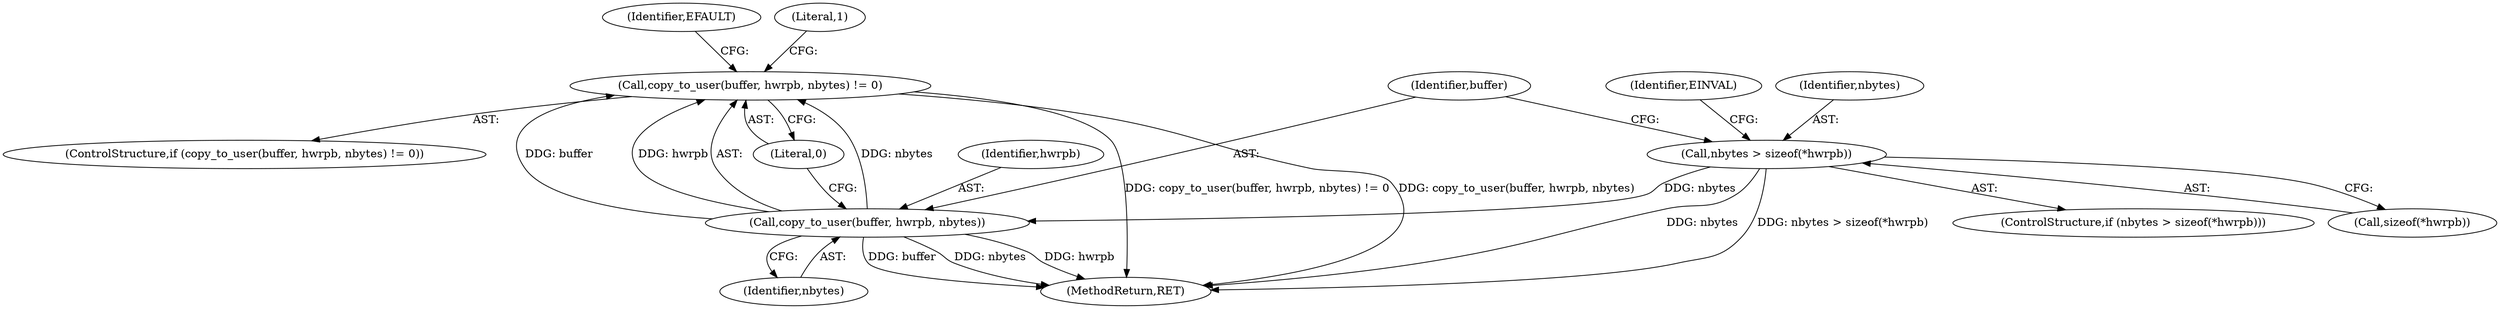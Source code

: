 digraph "0_linux_21c5977a836e399fc710ff2c5367845ed5c2527f_2@API" {
"1000223" [label="(Call,copy_to_user(buffer, hwrpb, nbytes) != 0)"];
"1000224" [label="(Call,copy_to_user(buffer, hwrpb, nbytes))"];
"1000214" [label="(Call,nbytes > sizeof(*hwrpb))"];
"1000215" [label="(Identifier,nbytes)"];
"1000222" [label="(ControlStructure,if (copy_to_user(buffer, hwrpb, nbytes) != 0))"];
"1000239" [label="(MethodReturn,RET)"];
"1000226" [label="(Identifier,hwrpb)"];
"1000225" [label="(Identifier,buffer)"];
"1000213" [label="(ControlStructure,if (nbytes > sizeof(*hwrpb)))"];
"1000231" [label="(Identifier,EFAULT)"];
"1000224" [label="(Call,copy_to_user(buffer, hwrpb, nbytes))"];
"1000214" [label="(Call,nbytes > sizeof(*hwrpb))"];
"1000221" [label="(Identifier,EINVAL)"];
"1000227" [label="(Identifier,nbytes)"];
"1000228" [label="(Literal,0)"];
"1000216" [label="(Call,sizeof(*hwrpb))"];
"1000233" [label="(Literal,1)"];
"1000223" [label="(Call,copy_to_user(buffer, hwrpb, nbytes) != 0)"];
"1000223" -> "1000222"  [label="AST: "];
"1000223" -> "1000228"  [label="CFG: "];
"1000224" -> "1000223"  [label="AST: "];
"1000228" -> "1000223"  [label="AST: "];
"1000231" -> "1000223"  [label="CFG: "];
"1000233" -> "1000223"  [label="CFG: "];
"1000223" -> "1000239"  [label="DDG: copy_to_user(buffer, hwrpb, nbytes) != 0"];
"1000223" -> "1000239"  [label="DDG: copy_to_user(buffer, hwrpb, nbytes)"];
"1000224" -> "1000223"  [label="DDG: buffer"];
"1000224" -> "1000223"  [label="DDG: hwrpb"];
"1000224" -> "1000223"  [label="DDG: nbytes"];
"1000224" -> "1000227"  [label="CFG: "];
"1000225" -> "1000224"  [label="AST: "];
"1000226" -> "1000224"  [label="AST: "];
"1000227" -> "1000224"  [label="AST: "];
"1000228" -> "1000224"  [label="CFG: "];
"1000224" -> "1000239"  [label="DDG: buffer"];
"1000224" -> "1000239"  [label="DDG: nbytes"];
"1000224" -> "1000239"  [label="DDG: hwrpb"];
"1000214" -> "1000224"  [label="DDG: nbytes"];
"1000214" -> "1000213"  [label="AST: "];
"1000214" -> "1000216"  [label="CFG: "];
"1000215" -> "1000214"  [label="AST: "];
"1000216" -> "1000214"  [label="AST: "];
"1000221" -> "1000214"  [label="CFG: "];
"1000225" -> "1000214"  [label="CFG: "];
"1000214" -> "1000239"  [label="DDG: nbytes > sizeof(*hwrpb)"];
"1000214" -> "1000239"  [label="DDG: nbytes"];
}
